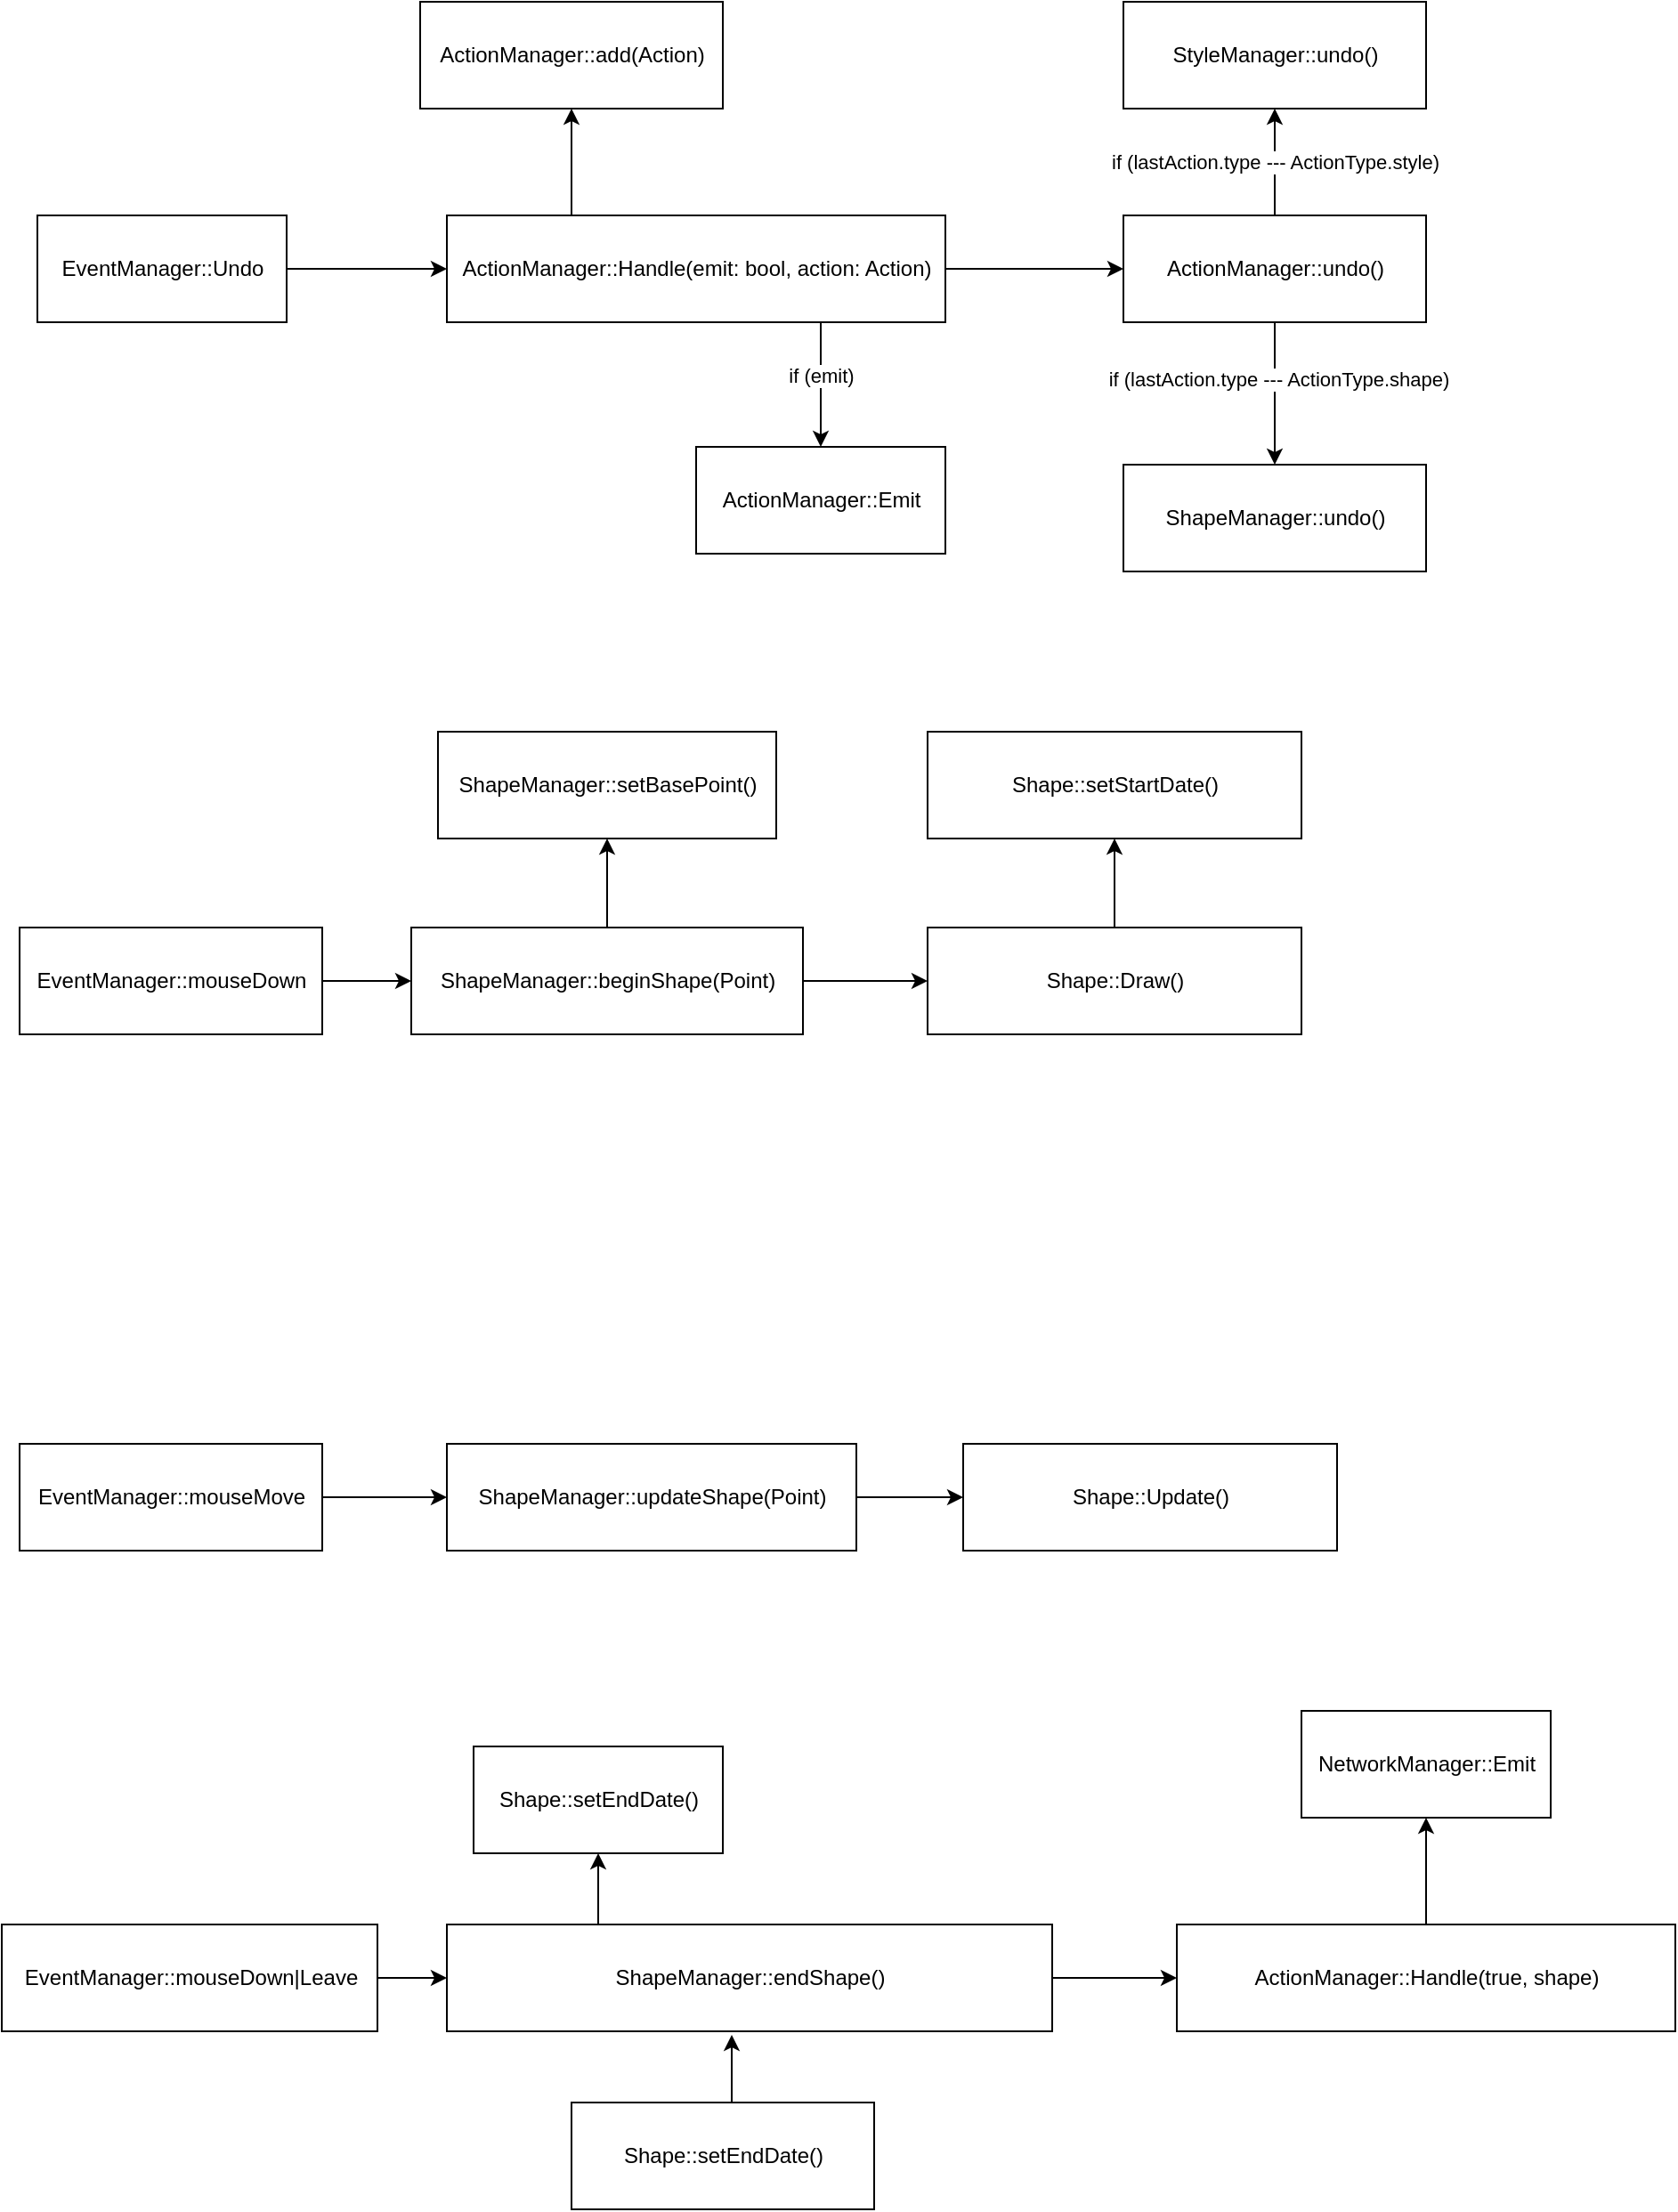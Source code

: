 <mxfile version="15.2.9" type="device" pages="3"><diagram id="M1baJQZ7crqbJEX17YpQ" name="Sequency"><mxGraphModel dx="2377" dy="1163" grid="1" gridSize="10" guides="1" tooltips="1" connect="1" arrows="1" fold="1" page="1" pageScale="1" pageWidth="827" pageHeight="1169" math="0" shadow="0"><root><mxCell id="Xbitm6OiioGtcIeeiC9X-0"/><mxCell id="Xbitm6OiioGtcIeeiC9X-1" parent="Xbitm6OiioGtcIeeiC9X-0"/><mxCell id="rIA_ReXValWv8dsanjx7-0" style="edgeStyle=orthogonalEdgeStyle;rounded=0;orthogonalLoop=1;jettySize=auto;html=1;exitX=1;exitY=0.5;exitDx=0;exitDy=0;entryX=0;entryY=0.5;entryDx=0;entryDy=0;" edge="1" parent="Xbitm6OiioGtcIeeiC9X-1" source="Xbitm6OiioGtcIeeiC9X-2" target="Xbitm6OiioGtcIeeiC9X-5"><mxGeometry relative="1" as="geometry"/></mxCell><mxCell id="Xbitm6OiioGtcIeeiC9X-2" value="EventManager::Undo" style="html=1;" vertex="1" parent="Xbitm6OiioGtcIeeiC9X-1"><mxGeometry x="130" y="260" width="140" height="60" as="geometry"/></mxCell><mxCell id="TOL9yqW-ExC5grmrixS6-9" style="edgeStyle=orthogonalEdgeStyle;rounded=0;orthogonalLoop=1;jettySize=auto;html=1;exitX=0.5;exitY=1;exitDx=0;exitDy=0;" edge="1" parent="Xbitm6OiioGtcIeeiC9X-1" source="Xbitm6OiioGtcIeeiC9X-3" target="TOL9yqW-ExC5grmrixS6-8"><mxGeometry relative="1" as="geometry"/></mxCell><mxCell id="TOL9yqW-ExC5grmrixS6-11" value="if (lastAction.type --- ActionType.shape)" style="edgeLabel;html=1;align=center;verticalAlign=middle;resizable=0;points=[];" vertex="1" connectable="0" parent="TOL9yqW-ExC5grmrixS6-9"><mxGeometry x="-0.2" y="2" relative="1" as="geometry"><mxPoint as="offset"/></mxGeometry></mxCell><mxCell id="TOL9yqW-ExC5grmrixS6-13" style="edgeStyle=orthogonalEdgeStyle;rounded=0;orthogonalLoop=1;jettySize=auto;html=1;exitX=0.5;exitY=0;exitDx=0;exitDy=0;entryX=0.5;entryY=1;entryDx=0;entryDy=0;" edge="1" parent="Xbitm6OiioGtcIeeiC9X-1" source="Xbitm6OiioGtcIeeiC9X-3" target="TOL9yqW-ExC5grmrixS6-12"><mxGeometry relative="1" as="geometry"/></mxCell><mxCell id="Xbitm6OiioGtcIeeiC9X-3" value="ActionManager::undo()" style="html=1;" vertex="1" parent="Xbitm6OiioGtcIeeiC9X-1"><mxGeometry x="740" y="260" width="170" height="60" as="geometry"/></mxCell><mxCell id="TOL9yqW-ExC5grmrixS6-1" style="edgeStyle=orthogonalEdgeStyle;rounded=0;orthogonalLoop=1;jettySize=auto;html=1;exitX=0.25;exitY=0;exitDx=0;exitDy=0;entryX=0.5;entryY=1;entryDx=0;entryDy=0;" edge="1" parent="Xbitm6OiioGtcIeeiC9X-1" source="Xbitm6OiioGtcIeeiC9X-5" target="oLuhWouZ4RjNq8khy6Xq-0"><mxGeometry relative="1" as="geometry"/></mxCell><mxCell id="TOL9yqW-ExC5grmrixS6-4" style="edgeStyle=orthogonalEdgeStyle;rounded=0;orthogonalLoop=1;jettySize=auto;html=1;exitX=0.75;exitY=1;exitDx=0;exitDy=0;entryX=0.5;entryY=0;entryDx=0;entryDy=0;" edge="1" parent="Xbitm6OiioGtcIeeiC9X-1" source="Xbitm6OiioGtcIeeiC9X-5" target="TOL9yqW-ExC5grmrixS6-0"><mxGeometry relative="1" as="geometry"/></mxCell><mxCell id="TOL9yqW-ExC5grmrixS6-5" value="if (emit)" style="edgeLabel;html=1;align=center;verticalAlign=middle;resizable=0;points=[];" vertex="1" connectable="0" parent="TOL9yqW-ExC5grmrixS6-4"><mxGeometry x="-0.229" y="-2" relative="1" as="geometry"><mxPoint x="2" y="3" as="offset"/></mxGeometry></mxCell><mxCell id="TOL9yqW-ExC5grmrixS6-6" style="edgeStyle=orthogonalEdgeStyle;rounded=0;orthogonalLoop=1;jettySize=auto;html=1;exitX=1;exitY=0.5;exitDx=0;exitDy=0;entryX=0;entryY=0.5;entryDx=0;entryDy=0;" edge="1" parent="Xbitm6OiioGtcIeeiC9X-1" source="Xbitm6OiioGtcIeeiC9X-5" target="Xbitm6OiioGtcIeeiC9X-3"><mxGeometry relative="1" as="geometry"/></mxCell><mxCell id="Xbitm6OiioGtcIeeiC9X-5" value="ActionManager::Handle(emit: bool, action: Action)" style="html=1;" vertex="1" parent="Xbitm6OiioGtcIeeiC9X-1"><mxGeometry x="360" y="260" width="280" height="60" as="geometry"/></mxCell><mxCell id="oLuhWouZ4RjNq8khy6Xq-0" value="ActionManager::add(Action)" style="html=1;" vertex="1" parent="Xbitm6OiioGtcIeeiC9X-1"><mxGeometry x="345" y="140" width="170" height="60" as="geometry"/></mxCell><mxCell id="TOL9yqW-ExC5grmrixS6-0" value="ActionManager::Emit" style="html=1;" vertex="1" parent="Xbitm6OiioGtcIeeiC9X-1"><mxGeometry x="500" y="390" width="140" height="60" as="geometry"/></mxCell><mxCell id="TOL9yqW-ExC5grmrixS6-8" value="ShapeManager::undo()" style="html=1;" vertex="1" parent="Xbitm6OiioGtcIeeiC9X-1"><mxGeometry x="740" y="400" width="170" height="60" as="geometry"/></mxCell><mxCell id="TOL9yqW-ExC5grmrixS6-12" value="StyleManager::undo()" style="html=1;" vertex="1" parent="Xbitm6OiioGtcIeeiC9X-1"><mxGeometry x="740" y="140" width="170" height="60" as="geometry"/></mxCell><mxCell id="TOL9yqW-ExC5grmrixS6-14" value="if (lastAction.type --- ActionType.style)" style="edgeLabel;html=1;align=center;verticalAlign=middle;resizable=0;points=[];" vertex="1" connectable="0" parent="Xbitm6OiioGtcIeeiC9X-1"><mxGeometry x="825" y="230" as="geometry"/></mxCell><mxCell id="DujsfVAbI0FylRXgfHRK-1" style="edgeStyle=orthogonalEdgeStyle;rounded=0;orthogonalLoop=1;jettySize=auto;html=1;exitX=1;exitY=0.5;exitDx=0;exitDy=0;entryX=0;entryY=0.5;entryDx=0;entryDy=0;" edge="1" parent="Xbitm6OiioGtcIeeiC9X-1" source="TOL9yqW-ExC5grmrixS6-15" target="DujsfVAbI0FylRXgfHRK-0"><mxGeometry relative="1" as="geometry"/></mxCell><mxCell id="TOL9yqW-ExC5grmrixS6-15" value="EventManager::mouseDown" style="html=1;" vertex="1" parent="Xbitm6OiioGtcIeeiC9X-1"><mxGeometry x="120" y="660" width="170" height="60" as="geometry"/></mxCell><mxCell id="DujsfVAbI0FylRXgfHRK-4" style="edgeStyle=orthogonalEdgeStyle;rounded=0;orthogonalLoop=1;jettySize=auto;html=1;exitX=0.5;exitY=0;exitDx=0;exitDy=0;entryX=0.5;entryY=1;entryDx=0;entryDy=0;" edge="1" parent="Xbitm6OiioGtcIeeiC9X-1" source="DujsfVAbI0FylRXgfHRK-0" target="DujsfVAbI0FylRXgfHRK-2"><mxGeometry relative="1" as="geometry"/></mxCell><mxCell id="_Cp05C7VxGt-LSbdfVr7-4" style="edgeStyle=orthogonalEdgeStyle;rounded=0;orthogonalLoop=1;jettySize=auto;html=1;exitX=1;exitY=0.5;exitDx=0;exitDy=0;entryX=0;entryY=0.5;entryDx=0;entryDy=0;" edge="1" parent="Xbitm6OiioGtcIeeiC9X-1" source="DujsfVAbI0FylRXgfHRK-0" target="_Cp05C7VxGt-LSbdfVr7-5"><mxGeometry relative="1" as="geometry"><mxPoint x="650" y="690" as="targetPoint"/></mxGeometry></mxCell><mxCell id="DujsfVAbI0FylRXgfHRK-0" value="ShapeManager::beginShape(Point)" style="html=1;" vertex="1" parent="Xbitm6OiioGtcIeeiC9X-1"><mxGeometry x="340" y="660" width="220" height="60" as="geometry"/></mxCell><mxCell id="DujsfVAbI0FylRXgfHRK-2" value="ShapeManager::setBasePoint()" style="html=1;" vertex="1" parent="Xbitm6OiioGtcIeeiC9X-1"><mxGeometry x="355" y="550" width="190" height="60" as="geometry"/></mxCell><mxCell id="bZokzw8q8KNSLNutRq6M-1" style="edgeStyle=orthogonalEdgeStyle;rounded=0;orthogonalLoop=1;jettySize=auto;html=1;exitX=0.5;exitY=0;exitDx=0;exitDy=0;entryX=0.5;entryY=1;entryDx=0;entryDy=0;" edge="1" parent="Xbitm6OiioGtcIeeiC9X-1" source="_Cp05C7VxGt-LSbdfVr7-5" target="bZokzw8q8KNSLNutRq6M-0"><mxGeometry relative="1" as="geometry"/></mxCell><mxCell id="_Cp05C7VxGt-LSbdfVr7-5" value="Shape::Draw()" style="html=1;" vertex="1" parent="Xbitm6OiioGtcIeeiC9X-1"><mxGeometry x="630" y="660" width="210" height="60" as="geometry"/></mxCell><mxCell id="bZokzw8q8KNSLNutRq6M-3" style="edgeStyle=orthogonalEdgeStyle;rounded=0;orthogonalLoop=1;jettySize=auto;html=1;exitX=1;exitY=0.5;exitDx=0;exitDy=0;entryX=0;entryY=0.5;entryDx=0;entryDy=0;" edge="1" parent="Xbitm6OiioGtcIeeiC9X-1" source="_Cp05C7VxGt-LSbdfVr7-6" target="bZokzw8q8KNSLNutRq6M-2"><mxGeometry relative="1" as="geometry"/></mxCell><mxCell id="_Cp05C7VxGt-LSbdfVr7-6" value="EventManager::mouseMove" style="html=1;" vertex="1" parent="Xbitm6OiioGtcIeeiC9X-1"><mxGeometry x="120" y="950" width="170" height="60" as="geometry"/></mxCell><mxCell id="bZokzw8q8KNSLNutRq6M-0" value="Shape::setStartDate()" style="html=1;" vertex="1" parent="Xbitm6OiioGtcIeeiC9X-1"><mxGeometry x="630" y="550" width="210" height="60" as="geometry"/></mxCell><mxCell id="bZokzw8q8KNSLNutRq6M-5" style="edgeStyle=orthogonalEdgeStyle;rounded=0;orthogonalLoop=1;jettySize=auto;html=1;exitX=1;exitY=0.5;exitDx=0;exitDy=0;entryX=0;entryY=0.5;entryDx=0;entryDy=0;" edge="1" parent="Xbitm6OiioGtcIeeiC9X-1" source="bZokzw8q8KNSLNutRq6M-2" target="bZokzw8q8KNSLNutRq6M-4"><mxGeometry relative="1" as="geometry"/></mxCell><mxCell id="bZokzw8q8KNSLNutRq6M-2" value="ShapeManager::updateShape(Point)" style="html=1;" vertex="1" parent="Xbitm6OiioGtcIeeiC9X-1"><mxGeometry x="360" y="950" width="230" height="60" as="geometry"/></mxCell><mxCell id="bZokzw8q8KNSLNutRq6M-4" value="Shape::Update()" style="html=1;" vertex="1" parent="Xbitm6OiioGtcIeeiC9X-1"><mxGeometry x="650" y="950" width="210" height="60" as="geometry"/></mxCell><mxCell id="bZokzw8q8KNSLNutRq6M-6" value="EventManager::mouseDown|Leave" style="html=1;" vertex="1" parent="Xbitm6OiioGtcIeeiC9X-1"><mxGeometry x="110" y="1220" width="211" height="60" as="geometry"/></mxCell><mxCell id="bZokzw8q8KNSLNutRq6M-7" style="edgeStyle=orthogonalEdgeStyle;rounded=0;orthogonalLoop=1;jettySize=auto;html=1;exitX=1;exitY=0.5;exitDx=0;exitDy=0;entryX=0;entryY=0.5;entryDx=0;entryDy=0;" edge="1" parent="Xbitm6OiioGtcIeeiC9X-1" source="bZokzw8q8KNSLNutRq6M-6" target="bZokzw8q8KNSLNutRq6M-9"><mxGeometry relative="1" as="geometry"><mxPoint x="445" y="1270" as="sourcePoint"/><mxPoint x="390" y="1250" as="targetPoint"/></mxGeometry></mxCell><mxCell id="bZokzw8q8KNSLNutRq6M-13" style="edgeStyle=orthogonalEdgeStyle;rounded=0;orthogonalLoop=1;jettySize=auto;html=1;exitX=0.25;exitY=0;exitDx=0;exitDy=0;entryX=0.5;entryY=1;entryDx=0;entryDy=0;" edge="1" parent="Xbitm6OiioGtcIeeiC9X-1" source="bZokzw8q8KNSLNutRq6M-9" target="bZokzw8q8KNSLNutRq6M-12"><mxGeometry relative="1" as="geometry"/></mxCell><mxCell id="bZokzw8q8KNSLNutRq6M-22" style="edgeStyle=orthogonalEdgeStyle;rounded=0;orthogonalLoop=1;jettySize=auto;html=1;exitX=1;exitY=0.5;exitDx=0;exitDy=0;entryX=0;entryY=0.5;entryDx=0;entryDy=0;" edge="1" parent="Xbitm6OiioGtcIeeiC9X-1" source="bZokzw8q8KNSLNutRq6M-9" target="bZokzw8q8KNSLNutRq6M-21"><mxGeometry relative="1" as="geometry"/></mxCell><mxCell id="bZokzw8q8KNSLNutRq6M-9" value="ShapeManager::endShape()" style="html=1;" vertex="1" parent="Xbitm6OiioGtcIeeiC9X-1"><mxGeometry x="360" y="1220" width="340" height="60" as="geometry"/></mxCell><mxCell id="bZokzw8q8KNSLNutRq6M-12" value="Shape::setEndDate()" style="html=1;" vertex="1" parent="Xbitm6OiioGtcIeeiC9X-1"><mxGeometry x="375" y="1120" width="140" height="60" as="geometry"/></mxCell><mxCell id="bZokzw8q8KNSLNutRq6M-18" style="edgeStyle=orthogonalEdgeStyle;rounded=0;orthogonalLoop=1;jettySize=auto;html=1;exitX=0.5;exitY=0;exitDx=0;exitDy=0;" edge="1" parent="Xbitm6OiioGtcIeeiC9X-1" source="bZokzw8q8KNSLNutRq6M-14"><mxGeometry relative="1" as="geometry"><mxPoint x="520" y="1282" as="targetPoint"/></mxGeometry></mxCell><mxCell id="bZokzw8q8KNSLNutRq6M-14" value="Shape::setEndDate()" style="html=1;" vertex="1" parent="Xbitm6OiioGtcIeeiC9X-1"><mxGeometry x="430" y="1320" width="170" height="60" as="geometry"/></mxCell><mxCell id="bZokzw8q8KNSLNutRq6M-24" style="edgeStyle=orthogonalEdgeStyle;rounded=0;orthogonalLoop=1;jettySize=auto;html=1;exitX=0.5;exitY=0;exitDx=0;exitDy=0;" edge="1" parent="Xbitm6OiioGtcIeeiC9X-1" source="bZokzw8q8KNSLNutRq6M-21" target="bZokzw8q8KNSLNutRq6M-23"><mxGeometry relative="1" as="geometry"/></mxCell><mxCell id="bZokzw8q8KNSLNutRq6M-21" value="ActionManager::Handle(true, shape)" style="html=1;" vertex="1" parent="Xbitm6OiioGtcIeeiC9X-1"><mxGeometry x="770" y="1220" width="280" height="60" as="geometry"/></mxCell><mxCell id="bZokzw8q8KNSLNutRq6M-23" value="NetworkManager::Emit" style="html=1;" vertex="1" parent="Xbitm6OiioGtcIeeiC9X-1"><mxGeometry x="840" y="1100" width="140" height="60" as="geometry"/></mxCell></root></mxGraphModel></diagram><diagram id="6Ynyj6loNciyVCRvFk3x" name="Global"><mxGraphModel dx="1426" dy="698" grid="1" gridSize="10" guides="1" tooltips="1" connect="1" arrows="1" fold="1" page="1" pageScale="1" pageWidth="827" pageHeight="1169" math="0" shadow="0"><root><mxCell id="iHNWa4MFJivHoezwXAW5-0"/><mxCell id="iHNWa4MFJivHoezwXAW5-1" parent="iHNWa4MFJivHoezwXAW5-0"/><mxCell id="mZZMPVTWJ7sDuRqCVim4-0" value="enum ActionType" style="swimlane;fontStyle=0;childLayout=stackLayout;horizontal=1;startSize=26;fillColor=none;horizontalStack=0;resizeParent=1;resizeParentMax=0;resizeLast=0;collapsible=1;marginBottom=0;fontColor=#000000;" vertex="1" parent="iHNWa4MFJivHoezwXAW5-1"><mxGeometry x="40" y="182" width="140" height="130" as="geometry"/></mxCell><mxCell id="mZZMPVTWJ7sDuRqCVim4-1" value="undo" style="text;strokeColor=none;fillColor=none;align=left;verticalAlign=top;spacingLeft=4;spacingRight=4;overflow=hidden;rotatable=0;points=[[0,0.5],[1,0.5]];portConstraint=eastwest;" vertex="1" parent="mZZMPVTWJ7sDuRqCVim4-0"><mxGeometry y="26" width="140" height="26" as="geometry"/></mxCell><mxCell id="mZZMPVTWJ7sDuRqCVim4-2" value="redo" style="text;strokeColor=none;fillColor=none;align=left;verticalAlign=top;spacingLeft=4;spacingRight=4;overflow=hidden;rotatable=0;points=[[0,0.5],[1,0.5]];portConstraint=eastwest;" vertex="1" parent="mZZMPVTWJ7sDuRqCVim4-0"><mxGeometry y="52" width="140" height="26" as="geometry"/></mxCell><mxCell id="mZZMPVTWJ7sDuRqCVim4-3" value="shape" style="text;strokeColor=none;fillColor=none;align=left;verticalAlign=top;spacingLeft=4;spacingRight=4;overflow=hidden;rotatable=0;points=[[0,0.5],[1,0.5]];portConstraint=eastwest;" vertex="1" parent="mZZMPVTWJ7sDuRqCVim4-0"><mxGeometry y="78" width="140" height="26" as="geometry"/></mxCell><mxCell id="mZZMPVTWJ7sDuRqCVim4-4" value="style" style="text;strokeColor=none;fillColor=none;align=left;verticalAlign=top;spacingLeft=4;spacingRight=4;overflow=hidden;rotatable=0;points=[[0,0.5],[1,0.5]];portConstraint=eastwest;" vertex="1" parent="mZZMPVTWJ7sDuRqCVim4-0"><mxGeometry y="104" width="140" height="26" as="geometry"/></mxCell><mxCell id="mZZMPVTWJ7sDuRqCVim4-7" value="enum ShapeType" style="swimlane;fontStyle=0;childLayout=stackLayout;horizontal=1;startSize=26;fillColor=none;horizontalStack=0;resizeParent=1;resizeParentMax=0;resizeLast=0;collapsible=1;marginBottom=0;fontColor=#000000;" vertex="1" parent="iHNWa4MFJivHoezwXAW5-1"><mxGeometry x="590" y="156" width="140" height="156" as="geometry"/></mxCell><mxCell id="mZZMPVTWJ7sDuRqCVim4-8" value="Fill" style="text;strokeColor=none;fillColor=none;align=left;verticalAlign=top;spacingLeft=4;spacingRight=4;overflow=hidden;rotatable=0;points=[[0,0.5],[1,0.5]];portConstraint=eastwest;" vertex="1" parent="mZZMPVTWJ7sDuRqCVim4-7"><mxGeometry y="26" width="140" height="26" as="geometry"/></mxCell><mxCell id="mZZMPVTWJ7sDuRqCVim4-9" value="Draw" style="text;strokeColor=none;fillColor=none;align=left;verticalAlign=top;spacingLeft=4;spacingRight=4;overflow=hidden;rotatable=0;points=[[0,0.5],[1,0.5]];portConstraint=eastwest;" vertex="1" parent="mZZMPVTWJ7sDuRqCVim4-7"><mxGeometry y="52" width="140" height="26" as="geometry"/></mxCell><mxCell id="mZZMPVTWJ7sDuRqCVim4-10" value="Ellipse" style="text;strokeColor=none;fillColor=none;align=left;verticalAlign=top;spacingLeft=4;spacingRight=4;overflow=hidden;rotatable=0;points=[[0,0.5],[1,0.5]];portConstraint=eastwest;" vertex="1" parent="mZZMPVTWJ7sDuRqCVim4-7"><mxGeometry y="78" width="140" height="26" as="geometry"/></mxCell><mxCell id="mZZMPVTWJ7sDuRqCVim4-11" value="Rectangle" style="text;strokeColor=none;fillColor=none;align=left;verticalAlign=top;spacingLeft=4;spacingRight=4;overflow=hidden;rotatable=0;points=[[0,0.5],[1,0.5]];portConstraint=eastwest;" vertex="1" parent="mZZMPVTWJ7sDuRqCVim4-7"><mxGeometry y="104" width="140" height="26" as="geometry"/></mxCell><mxCell id="mZZMPVTWJ7sDuRqCVim4-12" value="Line" style="text;strokeColor=none;fillColor=none;align=left;verticalAlign=top;spacingLeft=4;spacingRight=4;overflow=hidden;rotatable=0;points=[[0,0.5],[1,0.5]];portConstraint=eastwest;" vertex="1" parent="mZZMPVTWJ7sDuRqCVim4-7"><mxGeometry y="130" width="140" height="26" as="geometry"/></mxCell><mxCell id="C5smR62QRHhYg5RW9shR-5" style="edgeStyle=orthogonalEdgeStyle;rounded=0;orthogonalLoop=1;jettySize=auto;html=1;exitX=0.5;exitY=0;exitDx=0;exitDy=0;entryX=0.5;entryY=1;entryDx=0;entryDy=0;entryPerimeter=0;" edge="1" parent="iHNWa4MFJivHoezwXAW5-1" source="TsaJ3B8Rv5i3BQsClseE-0" target="C5smR62QRHhYg5RW9shR-4"><mxGeometry relative="1" as="geometry"><Array as="points"><mxPoint x="660" y="720"/><mxPoint x="470" y="720"/></Array></mxGeometry></mxCell><mxCell id="TsaJ3B8Rv5i3BQsClseE-0" value="ShapeManager" style="swimlane;fontStyle=0;childLayout=stackLayout;horizontal=1;startSize=26;fillColor=none;horizontalStack=0;resizeParent=1;resizeParentMax=0;resizeLast=0;collapsible=1;marginBottom=0;fontColor=#000000;" vertex="1" parent="iHNWa4MFJivHoezwXAW5-1"><mxGeometry x="590" y="740" width="140" height="104" as="geometry"/></mxCell><mxCell id="Rzdv1kWd7FbnlMr2imuP-0" value="+ currentShape : Shape" style="text;strokeColor=none;fillColor=none;align=left;verticalAlign=top;spacingLeft=4;spacingRight=4;overflow=hidden;rotatable=0;points=[[0,0.5],[1,0.5]];portConstraint=eastwest;fontStyle=0" vertex="1" parent="TsaJ3B8Rv5i3BQsClseE-0"><mxGeometry y="26" width="140" height="26" as="geometry"/></mxCell><mxCell id="Rzdv1kWd7FbnlMr2imuP-1" value="+ isDrawing : bool" style="text;strokeColor=none;fillColor=none;align=left;verticalAlign=top;spacingLeft=4;spacingRight=4;overflow=hidden;rotatable=0;points=[[0,0.5],[1,0.5]];portConstraint=eastwest;fontStyle=0" vertex="1" parent="TsaJ3B8Rv5i3BQsClseE-0"><mxGeometry y="52" width="140" height="26" as="geometry"/></mxCell><mxCell id="Rzdv1kWd7FbnlMr2imuP-5" value="+ basePoint : Point" style="text;strokeColor=none;fillColor=none;align=left;verticalAlign=top;spacingLeft=4;spacingRight=4;overflow=hidden;rotatable=0;points=[[0,0.5],[1,0.5]];portConstraint=eastwest;fontStyle=0" vertex="1" parent="TsaJ3B8Rv5i3BQsClseE-0"><mxGeometry y="78" width="140" height="26" as="geometry"/></mxCell><mxCell id="TsaJ3B8Rv5i3BQsClseE-4" value="ShapeFactory" style="swimlane;fontStyle=0;childLayout=stackLayout;horizontal=1;startSize=26;fillColor=none;horizontalStack=0;resizeParent=1;resizeParentMax=0;resizeLast=0;collapsible=1;marginBottom=0;fontColor=#000000;" vertex="1" parent="iHNWa4MFJivHoezwXAW5-1"><mxGeometry x="600" y="510" width="140" height="52" as="geometry"/></mxCell><mxCell id="uiK3TzsYNHZ6YfzPm7bV-2" value="+ Build(info : ShapeInfo)" style="text;strokeColor=none;fillColor=none;align=left;verticalAlign=top;spacingLeft=4;spacingRight=4;overflow=hidden;rotatable=0;points=[[0,0.5],[1,0.5]];portConstraint=eastwest;fontStyle=0" vertex="1" parent="TsaJ3B8Rv5i3BQsClseE-4"><mxGeometry y="26" width="140" height="26" as="geometry"/></mxCell><mxCell id="TsaJ3B8Rv5i3BQsClseE-12" value="ActionManager" style="swimlane;fontStyle=0;childLayout=stackLayout;horizontal=1;startSize=26;fillColor=none;horizontalStack=0;resizeParent=1;resizeParentMax=0;resizeLast=0;collapsible=1;marginBottom=0;fontColor=#000000;" vertex="1" parent="iHNWa4MFJivHoezwXAW5-1"><mxGeometry x="25" y="540" width="305" height="78" as="geometry"/></mxCell><mxCell id="TsaJ3B8Rv5i3BQsClseE-13" value="+ actions : List&lt;Action&gt;" style="text;strokeColor=none;fillColor=none;align=left;verticalAlign=top;spacingLeft=4;spacingRight=4;overflow=hidden;rotatable=0;points=[[0,0.5],[1,0.5]];portConstraint=eastwest;fontStyle=0" vertex="1" parent="TsaJ3B8Rv5i3BQsClseE-12"><mxGeometry y="26" width="305" height="26" as="geometry"/></mxCell><mxCell id="Cr3RxYqbLGv3dsaKUtkq-0" value="+ handle(emlt : bool ,action : Action) : Promise&lt;void&gt;" style="text;strokeColor=none;fillColor=none;align=left;verticalAlign=top;spacingLeft=4;spacingRight=4;overflow=hidden;rotatable=0;points=[[0,0.5],[1,0.5]];portConstraint=eastwest;fontStyle=0" vertex="1" parent="TsaJ3B8Rv5i3BQsClseE-12"><mxGeometry y="52" width="305" height="26" as="geometry"/></mxCell><mxCell id="uiK3TzsYNHZ6YfzPm7bV-3" value="Interface Action" style="swimlane;fontStyle=0;childLayout=stackLayout;horizontal=1;startSize=26;fillColor=none;horizontalStack=0;resizeParent=1;resizeParentMax=0;resizeLast=0;collapsible=1;marginBottom=0;" vertex="1" parent="iHNWa4MFJivHoezwXAW5-1"><mxGeometry x="290" y="234" width="180" height="78" as="geometry"/></mxCell><mxCell id="uiK3TzsYNHZ6YfzPm7bV-4" value="+ type : ActionType" style="text;strokeColor=none;fillColor=none;align=left;verticalAlign=top;spacingLeft=4;spacingRight=4;overflow=hidden;rotatable=0;points=[[0,0.5],[1,0.5]];portConstraint=eastwest;" vertex="1" parent="uiK3TzsYNHZ6YfzPm7bV-3"><mxGeometry y="26" width="180" height="26" as="geometry"/></mxCell><mxCell id="uiK3TzsYNHZ6YfzPm7bV-5" value="+ parameters : null | unknow" style="text;strokeColor=none;fillColor=none;align=left;verticalAlign=top;spacingLeft=4;spacingRight=4;overflow=hidden;rotatable=0;points=[[0,0.5],[1,0.5]];portConstraint=eastwest;" vertex="1" parent="uiK3TzsYNHZ6YfzPm7bV-3"><mxGeometry y="52" width="180" height="26" as="geometry"/></mxCell><mxCell id="uiK3TzsYNHZ6YfzPm7bV-7" value="Interface ShapeInfo" style="swimlane;fontStyle=0;childLayout=stackLayout;horizontal=1;startSize=26;fillColor=none;horizontalStack=0;resizeParent=1;resizeParentMax=0;resizeLast=0;collapsible=1;marginBottom=0;" vertex="1" parent="iHNWa4MFJivHoezwXAW5-1"><mxGeometry x="420" y="370" width="180" height="78" as="geometry"/></mxCell><mxCell id="uiK3TzsYNHZ6YfzPm7bV-8" value="+ type : ShapeType" style="text;strokeColor=none;fillColor=none;align=left;verticalAlign=top;spacingLeft=4;spacingRight=4;overflow=hidden;rotatable=0;points=[[0,0.5],[1,0.5]];portConstraint=eastwest;" vertex="1" parent="uiK3TzsYNHZ6YfzPm7bV-7"><mxGeometry y="26" width="180" height="26" as="geometry"/></mxCell><mxCell id="uiK3TzsYNHZ6YfzPm7bV-13" value="+ parameters : null | unknow" style="text;strokeColor=none;fillColor=none;align=left;verticalAlign=top;spacingLeft=4;spacingRight=4;overflow=hidden;rotatable=0;points=[[0,0.5],[1,0.5]];portConstraint=eastwest;" vertex="1" parent="uiK3TzsYNHZ6YfzPm7bV-7"><mxGeometry y="52" width="180" height="26" as="geometry"/></mxCell><mxCell id="Rzdv1kWd7FbnlMr2imuP-2" value="EventManager" style="swimlane;fontStyle=0;childLayout=stackLayout;horizontal=1;startSize=26;fillColor=none;horizontalStack=0;resizeParent=1;resizeParentMax=0;resizeLast=0;collapsible=1;marginBottom=0;fontColor=#000000;" vertex="1" parent="iHNWa4MFJivHoezwXAW5-1"><mxGeometry x="60" y="700" width="140" height="182" as="geometry"/></mxCell><mxCell id="CN2ANCGNjDl2htt0vxNN-4" value="+ undo" style="text;strokeColor=none;fillColor=none;align=left;verticalAlign=top;spacingLeft=4;spacingRight=4;overflow=hidden;rotatable=0;points=[[0,0.5],[1,0.5]];portConstraint=eastwest;fontStyle=0" vertex="1" parent="Rzdv1kWd7FbnlMr2imuP-2"><mxGeometry y="26" width="140" height="26" as="geometry"/></mxCell><mxCell id="CN2ANCGNjDl2htt0vxNN-5" value="+ reddo" style="text;strokeColor=none;fillColor=none;align=left;verticalAlign=top;spacingLeft=4;spacingRight=4;overflow=hidden;rotatable=0;points=[[0,0.5],[1,0.5]];portConstraint=eastwest;fontStyle=0" vertex="1" parent="Rzdv1kWd7FbnlMr2imuP-2"><mxGeometry y="52" width="140" height="26" as="geometry"/></mxCell><mxCell id="CN2ANCGNjDl2htt0vxNN-6" value="- mouseUp" style="text;strokeColor=none;fillColor=none;align=left;verticalAlign=top;spacingLeft=4;spacingRight=4;overflow=hidden;rotatable=0;points=[[0,0.5],[1,0.5]];portConstraint=eastwest;fontStyle=0" vertex="1" parent="Rzdv1kWd7FbnlMr2imuP-2"><mxGeometry y="78" width="140" height="26" as="geometry"/></mxCell><mxCell id="CN2ANCGNjDl2htt0vxNN-7" value="- mouseDown" style="text;strokeColor=none;fillColor=none;align=left;verticalAlign=top;spacingLeft=4;spacingRight=4;overflow=hidden;rotatable=0;points=[[0,0.5],[1,0.5]];portConstraint=eastwest;fontStyle=0" vertex="1" parent="Rzdv1kWd7FbnlMr2imuP-2"><mxGeometry y="104" width="140" height="26" as="geometry"/></mxCell><mxCell id="CN2ANCGNjDl2htt0vxNN-8" value="- mouseLeave" style="text;strokeColor=none;fillColor=none;align=left;verticalAlign=top;spacingLeft=4;spacingRight=4;overflow=hidden;rotatable=0;points=[[0,0.5],[1,0.5]];portConstraint=eastwest;fontStyle=0" vertex="1" parent="Rzdv1kWd7FbnlMr2imuP-2"><mxGeometry y="130" width="140" height="26" as="geometry"/></mxCell><mxCell id="CN2ANCGNjDl2htt0vxNN-9" value="- mouseDown" style="text;strokeColor=none;fillColor=none;align=left;verticalAlign=top;spacingLeft=4;spacingRight=4;overflow=hidden;rotatable=0;points=[[0,0.5],[1,0.5]];portConstraint=eastwest;fontStyle=0" vertex="1" parent="Rzdv1kWd7FbnlMr2imuP-2"><mxGeometry y="156" width="140" height="26" as="geometry"/></mxCell><mxCell id="C5smR62QRHhYg5RW9shR-0" value="Do&lt;T&gt;" style="swimlane;fontStyle=0;childLayout=stackLayout;horizontal=1;startSize=26;fillColor=none;horizontalStack=0;resizeParent=1;resizeParentMax=0;resizeLast=0;collapsible=1;marginBottom=0;fontColor=#000000;" vertex="1" parent="iHNWa4MFJivHoezwXAW5-1"><mxGeometry x="390" y="540" width="160" height="130" as="geometry"/></mxCell><mxCell id="C5smR62QRHhYg5RW9shR-1" value="+ dones : List&lt;T&gt;" style="text;strokeColor=none;fillColor=none;align=left;verticalAlign=top;spacingLeft=4;spacingRight=4;overflow=hidden;rotatable=0;points=[[0,0.5],[1,0.5]];portConstraint=eastwest;fontStyle=0" vertex="1" parent="C5smR62QRHhYg5RW9shR-0"><mxGeometry y="26" width="160" height="26" as="geometry"/></mxCell><mxCell id="C5smR62QRHhYg5RW9shR-2" value="+ undones : List&lt;T&gt;" style="text;strokeColor=none;fillColor=none;align=left;verticalAlign=top;spacingLeft=4;spacingRight=4;overflow=hidden;rotatable=0;points=[[0,0.5],[1,0.5]];portConstraint=eastwest;fontStyle=0" vertex="1" parent="C5smR62QRHhYg5RW9shR-0"><mxGeometry y="52" width="160" height="26" as="geometry"/></mxCell><mxCell id="C5smR62QRHhYg5RW9shR-3" value="+ add(T);" style="text;strokeColor=none;fillColor=none;align=left;verticalAlign=top;spacingLeft=4;spacingRight=4;overflow=hidden;rotatable=0;points=[[0,0.5],[1,0.5]];portConstraint=eastwest;fontStyle=0" vertex="1" parent="C5smR62QRHhYg5RW9shR-0"><mxGeometry y="78" width="160" height="26" as="geometry"/></mxCell><mxCell id="C5smR62QRHhYg5RW9shR-4" value="+ undo();" style="text;strokeColor=none;fillColor=none;align=left;verticalAlign=top;spacingLeft=4;spacingRight=4;overflow=hidden;rotatable=0;points=[[0,0.5],[1,0.5]];portConstraint=eastwest;fontStyle=0" vertex="1" parent="C5smR62QRHhYg5RW9shR-0"><mxGeometry y="104" width="160" height="26" as="geometry"/></mxCell><mxCell id="C5smR62QRHhYg5RW9shR-10" style="edgeStyle=orthogonalEdgeStyle;rounded=0;orthogonalLoop=1;jettySize=auto;html=1;exitX=0.5;exitY=0;exitDx=0;exitDy=0;entryX=0.5;entryY=1;entryDx=0;entryDy=0;" edge="1" parent="iHNWa4MFJivHoezwXAW5-1" source="C5smR62QRHhYg5RW9shR-6" target="C5smR62QRHhYg5RW9shR-0"><mxGeometry relative="1" as="geometry"><Array as="points"><mxPoint x="330" y="720"/><mxPoint x="470" y="720"/></Array></mxGeometry></mxCell><mxCell id="C5smR62QRHhYg5RW9shR-6" value="ColorManager" style="swimlane;fontStyle=0;childLayout=stackLayout;horizontal=1;startSize=26;fillColor=none;horizontalStack=0;resizeParent=1;resizeParentMax=0;resizeLast=0;collapsible=1;marginBottom=0;fontColor=#000000;" vertex="1" parent="iHNWa4MFJivHoezwXAW5-1"><mxGeometry x="250" y="766" width="190" height="52" as="geometry"/></mxCell><mxCell id="C5smR62QRHhYg5RW9shR-9" value="+ setStyle(style :Style) : Point" style="text;strokeColor=none;fillColor=none;align=left;verticalAlign=top;spacingLeft=4;spacingRight=4;overflow=hidden;rotatable=0;points=[[0,0.5],[1,0.5]];portConstraint=eastwest;fontStyle=0" vertex="1" parent="C5smR62QRHhYg5RW9shR-6"><mxGeometry y="26" width="190" height="26" as="geometry"/></mxCell><mxCell id="6ViUlJahy1fea5uDXFty-0" value="Interface Style" style="swimlane;fontStyle=0;childLayout=stackLayout;horizontal=1;startSize=26;fillColor=none;horizontalStack=0;resizeParent=1;resizeParentMax=0;resizeLast=0;collapsible=1;marginBottom=0;" vertex="1" parent="iHNWa4MFJivHoezwXAW5-1"><mxGeometry x="150" y="370" width="180" height="78" as="geometry"/></mxCell><mxCell id="6ViUlJahy1fea5uDXFty-1" value="+ type : StyleTyle" style="text;strokeColor=none;fillColor=none;align=left;verticalAlign=top;spacingLeft=4;spacingRight=4;overflow=hidden;rotatable=0;points=[[0,0.5],[1,0.5]];portConstraint=eastwest;" vertex="1" parent="6ViUlJahy1fea5uDXFty-0"><mxGeometry y="26" width="180" height="26" as="geometry"/></mxCell><mxCell id="6ViUlJahy1fea5uDXFty-2" value="+ parameters : null | unknow" style="text;strokeColor=none;fillColor=none;align=left;verticalAlign=top;spacingLeft=4;spacingRight=4;overflow=hidden;rotatable=0;points=[[0,0.5],[1,0.5]];portConstraint=eastwest;" vertex="1" parent="6ViUlJahy1fea5uDXFty-0"><mxGeometry y="52" width="180" height="26" as="geometry"/></mxCell><mxCell id="CN2ANCGNjDl2htt0vxNN-0" value="NetworkManager" style="swimlane;fontStyle=0;childLayout=stackLayout;horizontal=1;startSize=26;fillColor=none;horizontalStack=0;resizeParent=1;resizeParentMax=0;resizeLast=0;collapsible=1;marginBottom=0;fontColor=#000000;" vertex="1" parent="iHNWa4MFJivHoezwXAW5-1"><mxGeometry x="60" y="910" width="140" height="78" as="geometry"/></mxCell><mxCell id="CN2ANCGNjDl2htt0vxNN-1" value="+ emit : Action" style="text;strokeColor=none;fillColor=none;align=left;verticalAlign=top;spacingLeft=4;spacingRight=4;overflow=hidden;rotatable=0;points=[[0,0.5],[1,0.5]];portConstraint=eastwest;fontStyle=0" vertex="1" parent="CN2ANCGNjDl2htt0vxNN-0"><mxGeometry y="26" width="140" height="26" as="geometry"/></mxCell><mxCell id="CN2ANCGNjDl2htt0vxNN-3" value="+ on : Action" style="text;strokeColor=none;fillColor=none;align=left;verticalAlign=top;spacingLeft=4;spacingRight=4;overflow=hidden;rotatable=0;points=[[0,0.5],[1,0.5]];portConstraint=eastwest;fontStyle=0" vertex="1" parent="CN2ANCGNjDl2htt0vxNN-0"><mxGeometry y="52" width="140" height="26" as="geometry"/></mxCell></root></mxGraphModel></diagram><diagram id="hQxB4i4UNU4xFM5x6l_S" name="Shape"><mxGraphModel dx="1188" dy="582" grid="1" gridSize="10" guides="1" tooltips="1" connect="1" arrows="1" fold="1" page="1" pageScale="1" pageWidth="827" pageHeight="1169" math="0" shadow="0"><root><mxCell id="0"/><mxCell id="1" parent="0"/><mxCell id="zjk-ApzaY35N4LZBWiJk-5" value="Shape" style="swimlane;fontStyle=0;childLayout=stackLayout;horizontal=1;startSize=26;fillColor=none;horizontalStack=0;resizeParent=1;resizeParentMax=0;resizeLast=0;collapsible=1;marginBottom=0;" vertex="1" parent="1"><mxGeometry x="300" y="160" width="160" height="52" as="geometry"/></mxCell><mxCell id="zjk-ApzaY35N4LZBWiJk-8" value="+ draw() : Promise&lt;void&gt;" style="text;strokeColor=none;fillColor=none;align=left;verticalAlign=top;spacingLeft=4;spacingRight=4;overflow=hidden;rotatable=0;points=[[0,0.5],[1,0.5]];portConstraint=eastwest;fontColor=#000000;fontStyle=2" vertex="1" parent="zjk-ApzaY35N4LZBWiJk-5"><mxGeometry y="26" width="160" height="26" as="geometry"/></mxCell><mxCell id="zjk-ApzaY35N4LZBWiJk-12" style="edgeStyle=orthogonalEdgeStyle;rounded=0;orthogonalLoop=1;jettySize=auto;html=1;exitX=0.5;exitY=0;exitDx=0;exitDy=0;entryX=0.5;entryY=1.038;entryDx=0;entryDy=0;entryPerimeter=0;fontColor=#000000;endArrow=block;endFill=0;strokeWidth=3;" edge="1" parent="1" source="zjk-ApzaY35N4LZBWiJk-9" target="zjk-ApzaY35N4LZBWiJk-8"><mxGeometry relative="1" as="geometry"/></mxCell><mxCell id="zjk-ApzaY35N4LZBWiJk-9" value="UpdatableShape" style="swimlane;fontStyle=0;childLayout=stackLayout;horizontal=1;startSize=26;fillColor=none;horizontalStack=0;resizeParent=1;resizeParentMax=0;resizeLast=0;collapsible=1;marginBottom=0;" vertex="1" parent="1"><mxGeometry x="300" y="280" width="160" height="104" as="geometry"/></mxCell><mxCell id="WHDqO7QBAtqKrgpXrHjq-1" value="+ update() : Promise&lt;void&gt;" style="text;strokeColor=none;fillColor=none;align=left;verticalAlign=top;spacingLeft=4;spacingRight=4;overflow=hidden;rotatable=0;points=[[0,0.5],[1,0.5]];portConstraint=eastwest;fontColor=#000000;fontStyle=2" vertex="1" parent="zjk-ApzaY35N4LZBWiJk-9"><mxGeometry y="26" width="160" height="26" as="geometry"/></mxCell><mxCell id="mDR3KRFGr1GGsG9K3irN-1" value="+ startTimestamp : number" style="text;strokeColor=none;fillColor=none;align=left;verticalAlign=top;spacingLeft=4;spacingRight=4;overflow=hidden;rotatable=0;points=[[0,0.5],[1,0.5]];portConstraint=eastwest;fontColor=#000000;fontStyle=0" vertex="1" parent="zjk-ApzaY35N4LZBWiJk-9"><mxGeometry y="52" width="160" height="26" as="geometry"/></mxCell><mxCell id="zjk-ApzaY35N4LZBWiJk-10" value="+ endTimestamp : number" style="text;strokeColor=none;fillColor=none;align=left;verticalAlign=top;spacingLeft=4;spacingRight=4;overflow=hidden;rotatable=0;points=[[0,0.5],[1,0.5]];portConstraint=eastwest;fontColor=#000000;fontStyle=0" vertex="1" parent="zjk-ApzaY35N4LZBWiJk-9"><mxGeometry y="78" width="160" height="26" as="geometry"/></mxCell><mxCell id="zjk-ApzaY35N4LZBWiJk-15" style="edgeStyle=orthogonalEdgeStyle;rounded=0;orthogonalLoop=1;jettySize=auto;html=1;exitX=0.5;exitY=0;exitDx=0;exitDy=0;fontColor=#000000;endArrow=block;endFill=0;strokeWidth=3;entryX=0.5;entryY=1;entryDx=0;entryDy=0;" edge="1" parent="1" source="zjk-ApzaY35N4LZBWiJk-13" target="zjk-ApzaY35N4LZBWiJk-9"><mxGeometry relative="1" as="geometry"><mxPoint x="380" y="350" as="targetPoint"/></mxGeometry></mxCell><mxCell id="zjk-ApzaY35N4LZBWiJk-13" value="DraggableShape" style="swimlane;fontStyle=0;childLayout=stackLayout;horizontal=1;startSize=26;fillColor=none;horizontalStack=0;resizeParent=1;resizeParentMax=0;resizeLast=0;collapsible=1;marginBottom=0;" vertex="1" parent="1"><mxGeometry x="300" y="470" width="160" height="130" as="geometry"/></mxCell><mxCell id="zjk-ApzaY35N4LZBWiJk-14" value="+ originPoint : Point | null" style="text;strokeColor=none;fillColor=none;align=left;verticalAlign=top;spacingLeft=4;spacingRight=4;overflow=hidden;rotatable=0;points=[[0,0.5],[1,0.5]];portConstraint=eastwest;fontColor=#000000;" vertex="1" parent="zjk-ApzaY35N4LZBWiJk-13"><mxGeometry y="26" width="160" height="26" as="geometry"/></mxCell><mxCell id="zjk-ApzaY35N4LZBWiJk-16" value="+ width : number" style="text;strokeColor=none;fillColor=none;align=left;verticalAlign=top;spacingLeft=4;spacingRight=4;overflow=hidden;rotatable=0;points=[[0,0.5],[1,0.5]];portConstraint=eastwest;fontColor=#000000;" vertex="1" parent="zjk-ApzaY35N4LZBWiJk-13"><mxGeometry y="52" width="160" height="26" as="geometry"/></mxCell><mxCell id="zjk-ApzaY35N4LZBWiJk-17" value="+ height : number" style="text;strokeColor=none;fillColor=none;align=left;verticalAlign=top;spacingLeft=4;spacingRight=4;overflow=hidden;rotatable=0;points=[[0,0.5],[1,0.5]];portConstraint=eastwest;fontColor=#000000;" vertex="1" parent="zjk-ApzaY35N4LZBWiJk-13"><mxGeometry y="78" width="160" height="26" as="geometry"/></mxCell><mxCell id="zjk-ApzaY35N4LZBWiJk-18" value="+ drawShape() : void" style="text;strokeColor=none;fillColor=none;align=left;verticalAlign=top;spacingLeft=4;spacingRight=4;overflow=hidden;rotatable=0;points=[[0,0.5],[1,0.5]];portConstraint=eastwest;fontColor=#000000;fontStyle=2" vertex="1" parent="zjk-ApzaY35N4LZBWiJk-13"><mxGeometry y="104" width="160" height="26" as="geometry"/></mxCell><mxCell id="zjk-ApzaY35N4LZBWiJk-21" style="edgeStyle=orthogonalEdgeStyle;rounded=0;orthogonalLoop=1;jettySize=auto;html=1;exitX=0.5;exitY=0;exitDx=0;exitDy=0;fontColor=#000000;endArrow=block;endFill=0;strokeWidth=3;" edge="1" parent="1" source="zjk-ApzaY35N4LZBWiJk-19"><mxGeometry relative="1" as="geometry"><mxPoint x="380" y="600" as="targetPoint"/></mxGeometry></mxCell><mxCell id="zjk-ApzaY35N4LZBWiJk-19" value="Line" style="swimlane;fontStyle=0;childLayout=stackLayout;horizontal=1;startSize=26;fillColor=none;horizontalStack=0;resizeParent=1;resizeParentMax=0;resizeLast=0;collapsible=1;marginBottom=0;" vertex="1" parent="1"><mxGeometry x="300" y="660" width="160" height="52" as="geometry"/></mxCell><mxCell id="zjk-ApzaY35N4LZBWiJk-27" style="edgeStyle=orthogonalEdgeStyle;rounded=0;orthogonalLoop=1;jettySize=auto;html=1;exitX=0.5;exitY=0;exitDx=0;exitDy=0;fontColor=#000000;endArrow=block;endFill=0;strokeWidth=3;" edge="1" parent="1" source="zjk-ApzaY35N4LZBWiJk-22"><mxGeometry relative="1" as="geometry"><mxPoint x="380" y="380" as="targetPoint"/></mxGeometry></mxCell><mxCell id="zjk-ApzaY35N4LZBWiJk-22" value="Draw" style="swimlane;fontStyle=0;childLayout=stackLayout;horizontal=1;startSize=26;fillColor=none;horizontalStack=0;resizeParent=1;resizeParentMax=0;resizeLast=0;collapsible=1;marginBottom=0;" vertex="1" parent="1"><mxGeometry x="520" y="470" width="160" height="50" as="geometry"/></mxCell><mxCell id="zjk-ApzaY35N4LZBWiJk-29" style="edgeStyle=orthogonalEdgeStyle;rounded=0;orthogonalLoop=1;jettySize=auto;html=1;exitX=0.5;exitY=0;exitDx=0;exitDy=0;fontColor=#000000;endArrow=block;endFill=0;strokeWidth=3;" edge="1" parent="1"><mxGeometry relative="1" as="geometry"><mxPoint x="380" y="212" as="targetPoint"/><mxPoint x="600" y="282" as="sourcePoint"/><Array as="points"><mxPoint x="600" y="250"/><mxPoint x="380" y="250"/></Array></mxGeometry></mxCell><mxCell id="zjk-ApzaY35N4LZBWiJk-28" value="Fill" style="swimlane;fontStyle=0;childLayout=stackLayout;horizontal=1;startSize=26;fillColor=none;horizontalStack=0;resizeParent=1;resizeParentMax=0;resizeLast=0;collapsible=1;marginBottom=0;" vertex="1" parent="1"><mxGeometry x="520" y="280" width="160" height="50" as="geometry"/></mxCell></root></mxGraphModel></diagram></mxfile>